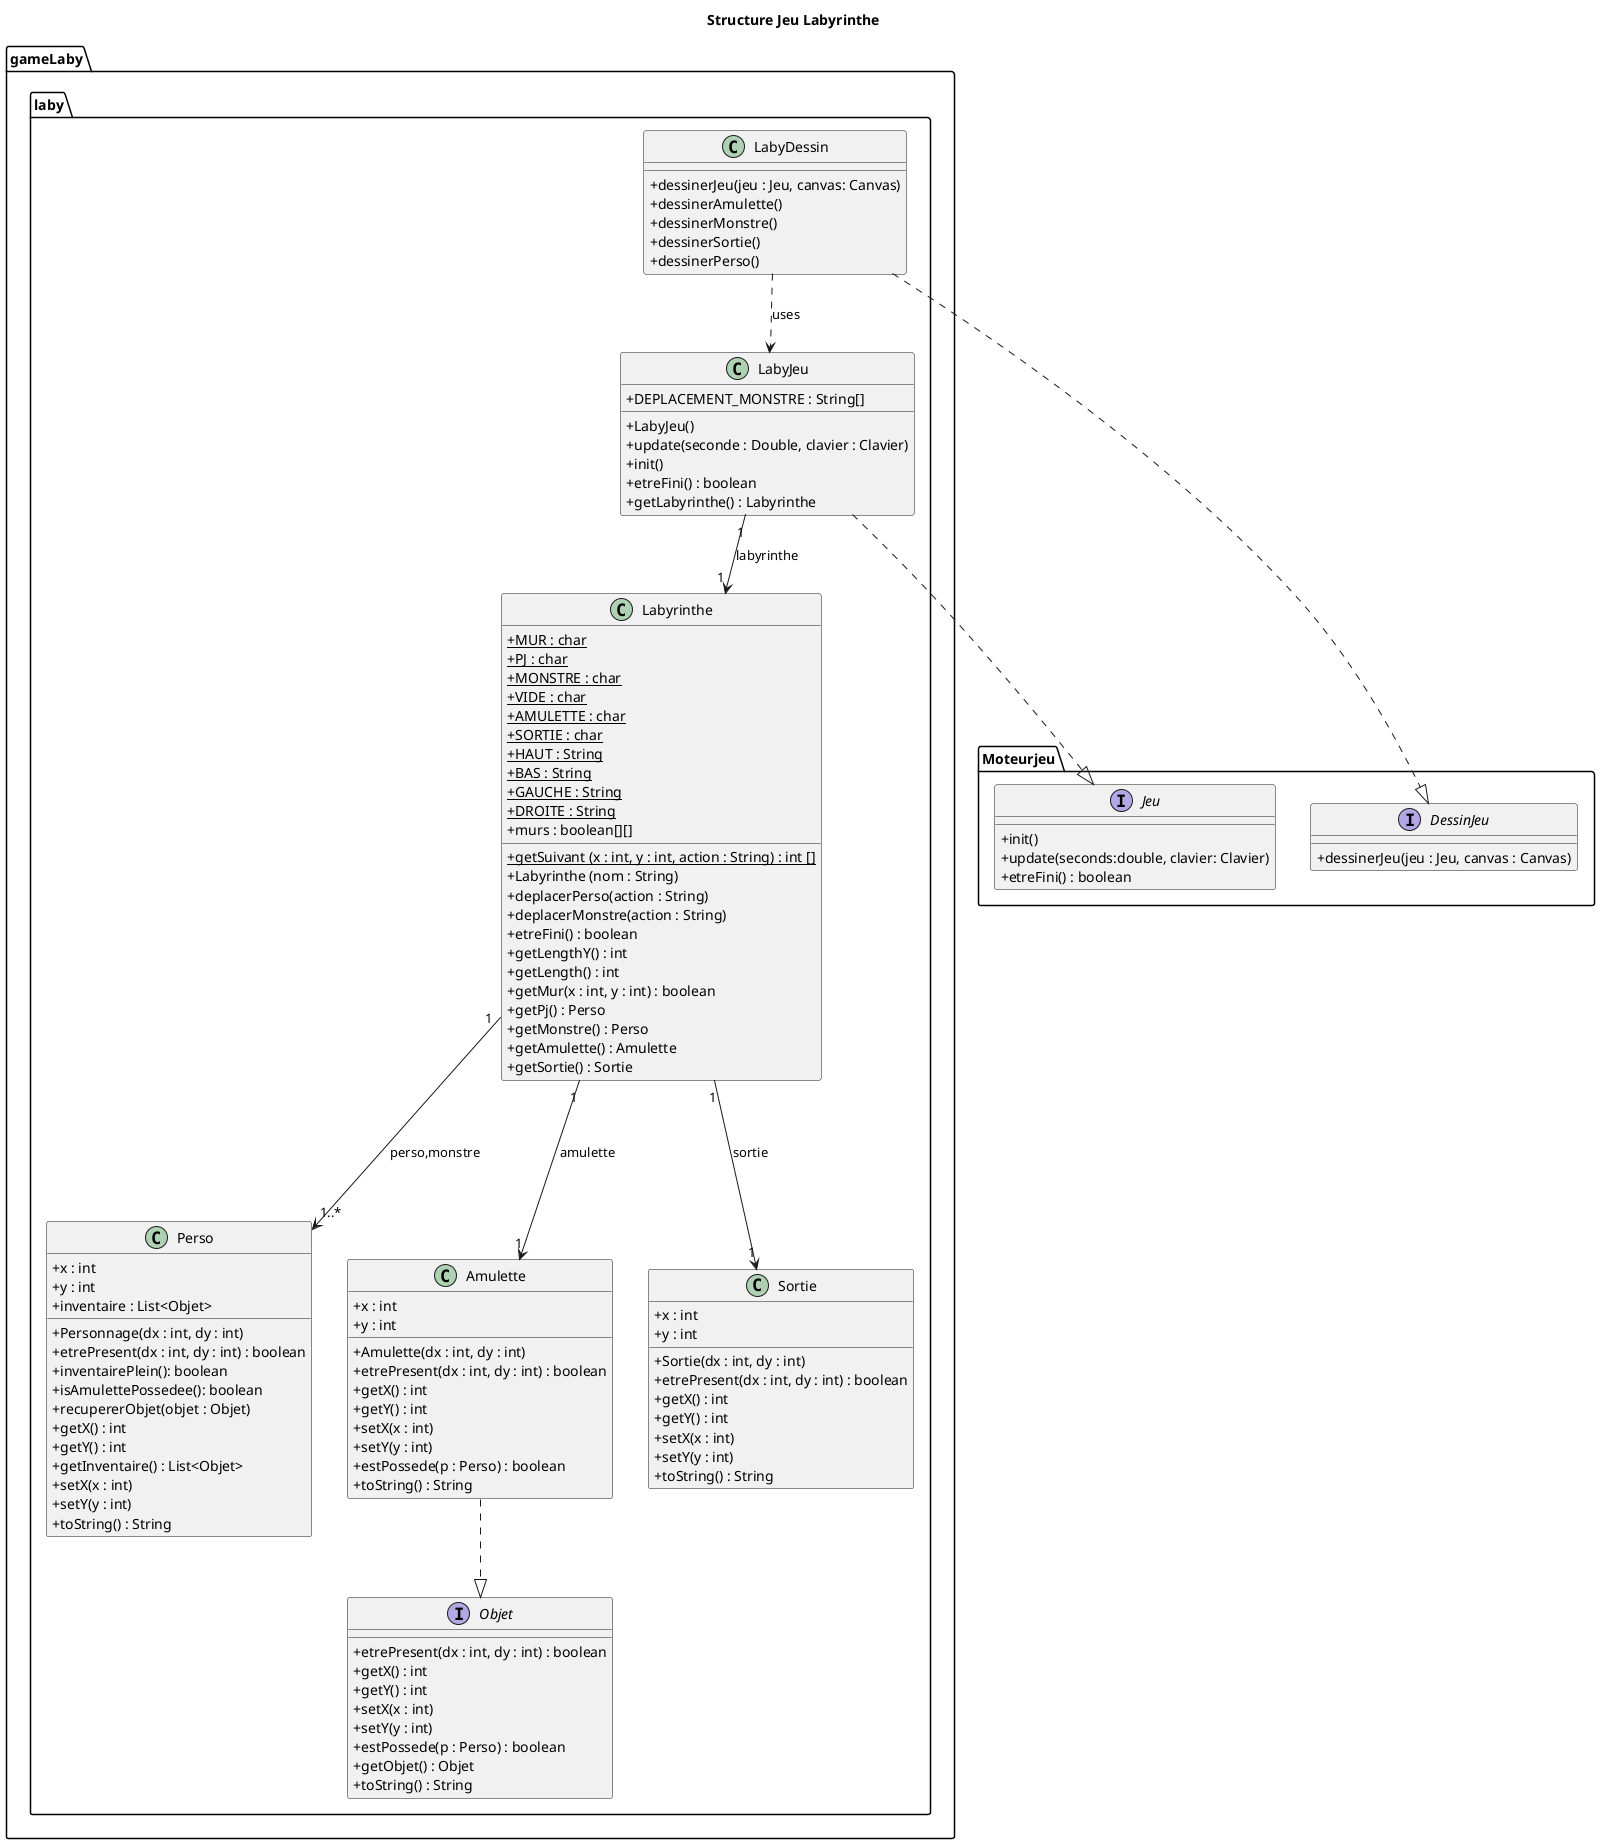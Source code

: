 @startuml
'https://plantuml.com/class-diagram

title Structure Jeu Labyrinthe


package gameLaby.laby{
skinparam classAttributeIconSize 0
class Labyrinthe{
+ {static} MUR : char
+ {static} PJ : char
+ {static} MONSTRE : char
+ {static} VIDE : char
+ {static} AMULETTE : char
+ {static} SORTIE : char
+ {static} HAUT : String
+ {static} BAS : String
+ {static} GAUCHE : String
+ {static} DROITE : String
+ murs : boolean[][]
+ {static} getSuivant (x : int, y : int, action : String) : int []
+ Labyrinthe (nom : String)
+ deplacerPerso(action : String)
+ deplacerMonstre(action : String)
+ etreFini() : boolean
+ getLengthY() : int
+ getLength() : int
+ getMur(x : int, y : int) : boolean
+ getPj() : Perso
+ getMonstre() : Perso
+ getAmulette() : Amulette
+ getSortie() : Sortie
}

class LabyJeu{
+DEPLACEMENT_MONSTRE : String[]
+LabyJeu()
+update(seconde : Double, clavier : Clavier)
+init()
+etreFini() : boolean
+getLabyrinthe() : Labyrinthe
}
class LabyDessin{
+dessinerJeu(jeu : Jeu, canvas: Canvas)
+dessinerAmulette()
+dessinerMonstre()
+dessinerSortie()
+dessinerPerso()
}

class Perso{
+ x : int
+ y : int
+ inventaire : List<Objet>
+ Personnage(dx : int, dy : int)
+ etrePresent(dx : int, dy : int) : boolean
+ inventairePlein(): boolean
+ isAmulettePossedee(): boolean
+ recupererObjet(objet : Objet)
+ getX() : int
+ getY() : int
+ getInventaire() : List<Objet>
+ setX(x : int)
+ setY(y : int)
+ toString() : String
}

class Amulette{
+ x : int
+ y : int
+ Amulette(dx : int, dy : int)
+ etrePresent(dx : int, dy : int) : boolean
+ getX() : int
+ getY() : int
+ setX(x : int)
+ setY(y : int)
+ estPossede(p : Perso) : boolean
+ toString() : String
}

interface Objet{
+ etrePresent(dx : int, dy : int) : boolean
+ getX() : int
+ getY() : int
+ setX(x : int)
+ setY(y : int)
+ estPossede(p : Perso) : boolean
+ getObjet() : Objet
+ toString() : String
}

class Sortie{
+ x : int
+ y : int
+ Sortie(dx : int, dy : int)
+ etrePresent(dx : int, dy : int) : boolean
+ getX() : int
+ getY() : int
+ setX(x : int)
+ setY(y : int)
+ toString() : String
}
}

package Moteurjeu{
interface Jeu{
+ init()
+update(seconds:double, clavier: Clavier)
+etreFini() : boolean
}

interface DessinJeu{
+ dessinerJeu(jeu : Jeu, canvas : Canvas)
}
}


LabyJeu .|> Jeu
LabyDessin ...|> DessinJeu
LabyJeu "1" --> "1 " Labyrinthe : labyrinthe
Labyrinthe "1" ---> "1..*" Perso : perso,monstre
Labyrinthe "1" ---> "1" Sortie : sortie
Labyrinthe "1" ---> "1" Amulette : amulette
Amulette  ..|>  Objet
LabyDessin ..> LabyJeu : uses

@enduml